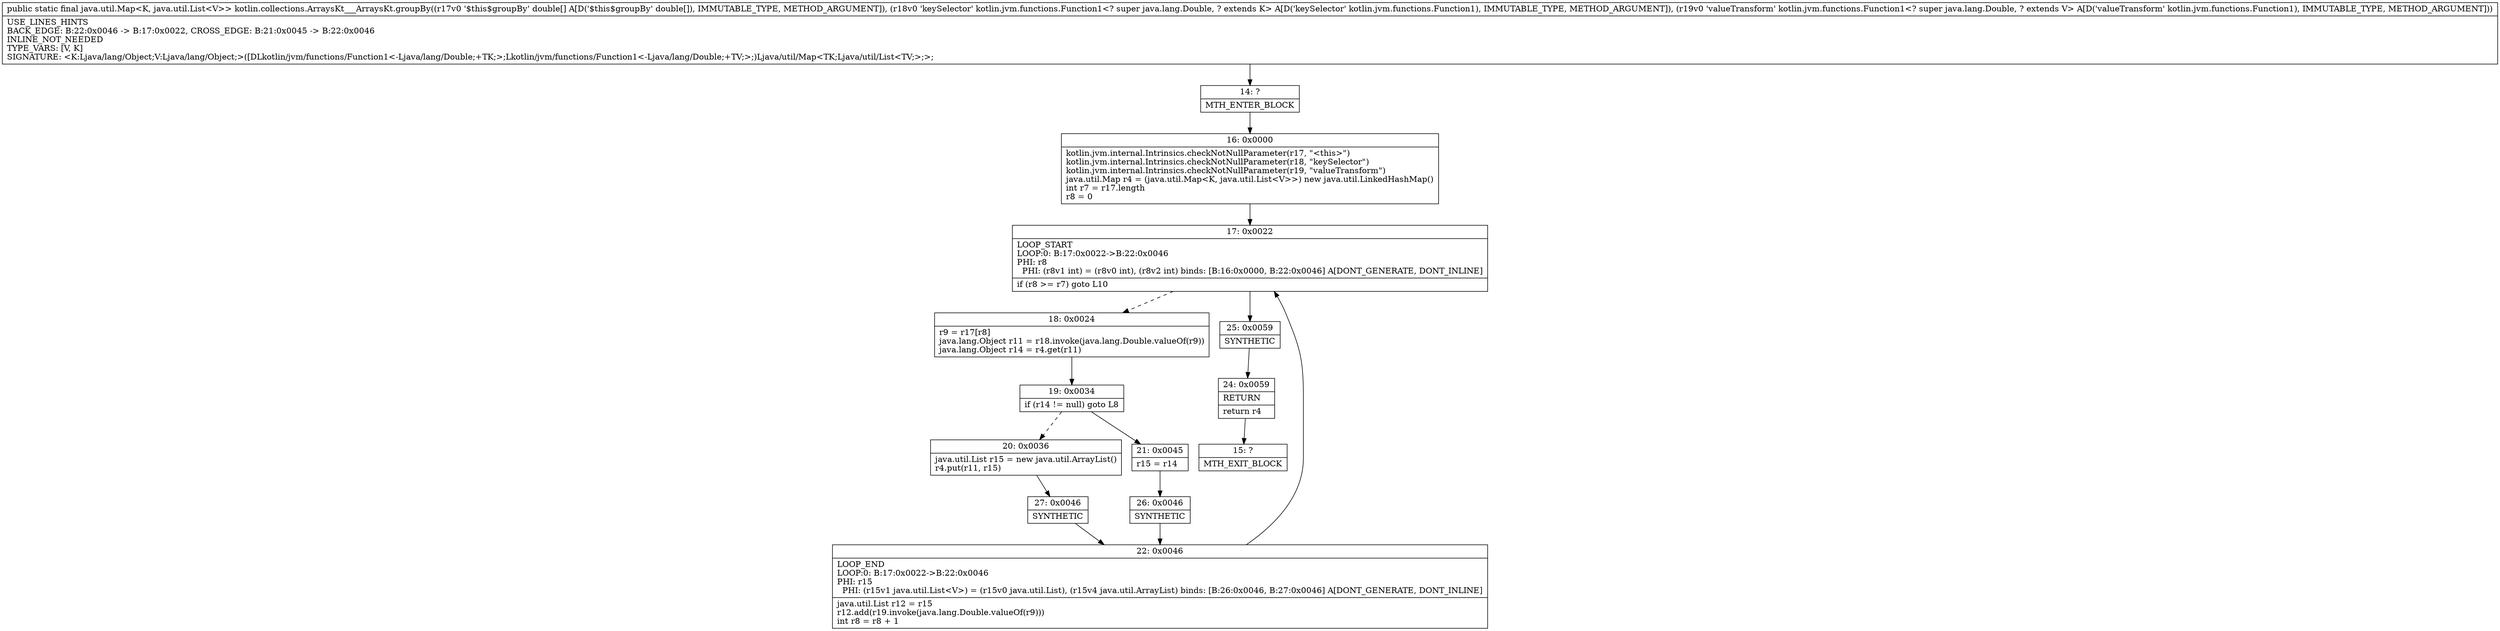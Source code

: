 digraph "CFG forkotlin.collections.ArraysKt___ArraysKt.groupBy([DLkotlin\/jvm\/functions\/Function1;Lkotlin\/jvm\/functions\/Function1;)Ljava\/util\/Map;" {
Node_14 [shape=record,label="{14\:\ ?|MTH_ENTER_BLOCK\l}"];
Node_16 [shape=record,label="{16\:\ 0x0000|kotlin.jvm.internal.Intrinsics.checkNotNullParameter(r17, \"\<this\>\")\lkotlin.jvm.internal.Intrinsics.checkNotNullParameter(r18, \"keySelector\")\lkotlin.jvm.internal.Intrinsics.checkNotNullParameter(r19, \"valueTransform\")\ljava.util.Map r4 = (java.util.Map\<K, java.util.List\<V\>\>) new java.util.LinkedHashMap()\lint r7 = r17.length\lr8 = 0\l}"];
Node_17 [shape=record,label="{17\:\ 0x0022|LOOP_START\lLOOP:0: B:17:0x0022\-\>B:22:0x0046\lPHI: r8 \l  PHI: (r8v1 int) = (r8v0 int), (r8v2 int) binds: [B:16:0x0000, B:22:0x0046] A[DONT_GENERATE, DONT_INLINE]\l|if (r8 \>= r7) goto L10\l}"];
Node_18 [shape=record,label="{18\:\ 0x0024|r9 = r17[r8]\ljava.lang.Object r11 = r18.invoke(java.lang.Double.valueOf(r9))\ljava.lang.Object r14 = r4.get(r11)\l}"];
Node_19 [shape=record,label="{19\:\ 0x0034|if (r14 != null) goto L8\l}"];
Node_20 [shape=record,label="{20\:\ 0x0036|java.util.List r15 = new java.util.ArrayList()\lr4.put(r11, r15)\l}"];
Node_27 [shape=record,label="{27\:\ 0x0046|SYNTHETIC\l}"];
Node_22 [shape=record,label="{22\:\ 0x0046|LOOP_END\lLOOP:0: B:17:0x0022\-\>B:22:0x0046\lPHI: r15 \l  PHI: (r15v1 java.util.List\<V\>) = (r15v0 java.util.List), (r15v4 java.util.ArrayList) binds: [B:26:0x0046, B:27:0x0046] A[DONT_GENERATE, DONT_INLINE]\l|java.util.List r12 = r15\lr12.add(r19.invoke(java.lang.Double.valueOf(r9)))\lint r8 = r8 + 1\l}"];
Node_21 [shape=record,label="{21\:\ 0x0045|r15 = r14\l}"];
Node_26 [shape=record,label="{26\:\ 0x0046|SYNTHETIC\l}"];
Node_25 [shape=record,label="{25\:\ 0x0059|SYNTHETIC\l}"];
Node_24 [shape=record,label="{24\:\ 0x0059|RETURN\l|return r4\l}"];
Node_15 [shape=record,label="{15\:\ ?|MTH_EXIT_BLOCK\l}"];
MethodNode[shape=record,label="{public static final java.util.Map\<K, java.util.List\<V\>\> kotlin.collections.ArraysKt___ArraysKt.groupBy((r17v0 '$this$groupBy' double[] A[D('$this$groupBy' double[]), IMMUTABLE_TYPE, METHOD_ARGUMENT]), (r18v0 'keySelector' kotlin.jvm.functions.Function1\<? super java.lang.Double, ? extends K\> A[D('keySelector' kotlin.jvm.functions.Function1), IMMUTABLE_TYPE, METHOD_ARGUMENT]), (r19v0 'valueTransform' kotlin.jvm.functions.Function1\<? super java.lang.Double, ? extends V\> A[D('valueTransform' kotlin.jvm.functions.Function1), IMMUTABLE_TYPE, METHOD_ARGUMENT]))  | USE_LINES_HINTS\lBACK_EDGE: B:22:0x0046 \-\> B:17:0x0022, CROSS_EDGE: B:21:0x0045 \-\> B:22:0x0046\lINLINE_NOT_NEEDED\lTYPE_VARS: [V, K]\lSIGNATURE: \<K:Ljava\/lang\/Object;V:Ljava\/lang\/Object;\>([DLkotlin\/jvm\/functions\/Function1\<\-Ljava\/lang\/Double;+TK;\>;Lkotlin\/jvm\/functions\/Function1\<\-Ljava\/lang\/Double;+TV;\>;)Ljava\/util\/Map\<TK;Ljava\/util\/List\<TV;\>;\>;\l}"];
MethodNode -> Node_14;Node_14 -> Node_16;
Node_16 -> Node_17;
Node_17 -> Node_18[style=dashed];
Node_17 -> Node_25;
Node_18 -> Node_19;
Node_19 -> Node_20[style=dashed];
Node_19 -> Node_21;
Node_20 -> Node_27;
Node_27 -> Node_22;
Node_22 -> Node_17;
Node_21 -> Node_26;
Node_26 -> Node_22;
Node_25 -> Node_24;
Node_24 -> Node_15;
}

